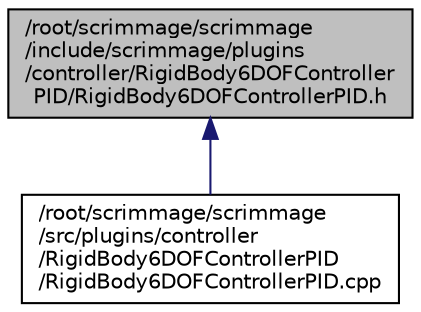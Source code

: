 digraph "/root/scrimmage/scrimmage/include/scrimmage/plugins/controller/RigidBody6DOFControllerPID/RigidBody6DOFControllerPID.h"
{
 // LATEX_PDF_SIZE
  edge [fontname="Helvetica",fontsize="10",labelfontname="Helvetica",labelfontsize="10"];
  node [fontname="Helvetica",fontsize="10",shape=record];
  Node1 [label="/root/scrimmage/scrimmage\l/include/scrimmage/plugins\l/controller/RigidBody6DOFController\lPID/RigidBody6DOFControllerPID.h",height=0.2,width=0.4,color="black", fillcolor="grey75", style="filled", fontcolor="black",tooltip="Brief file description."];
  Node1 -> Node2 [dir="back",color="midnightblue",fontsize="10",style="solid",fontname="Helvetica"];
  Node2 [label="/root/scrimmage/scrimmage\l/src/plugins/controller\l/RigidBody6DOFControllerPID\l/RigidBody6DOFControllerPID.cpp",height=0.2,width=0.4,color="black", fillcolor="white", style="filled",URL="$RigidBody6DOFControllerPID_8cpp.html",tooltip="Brief file description."];
}
